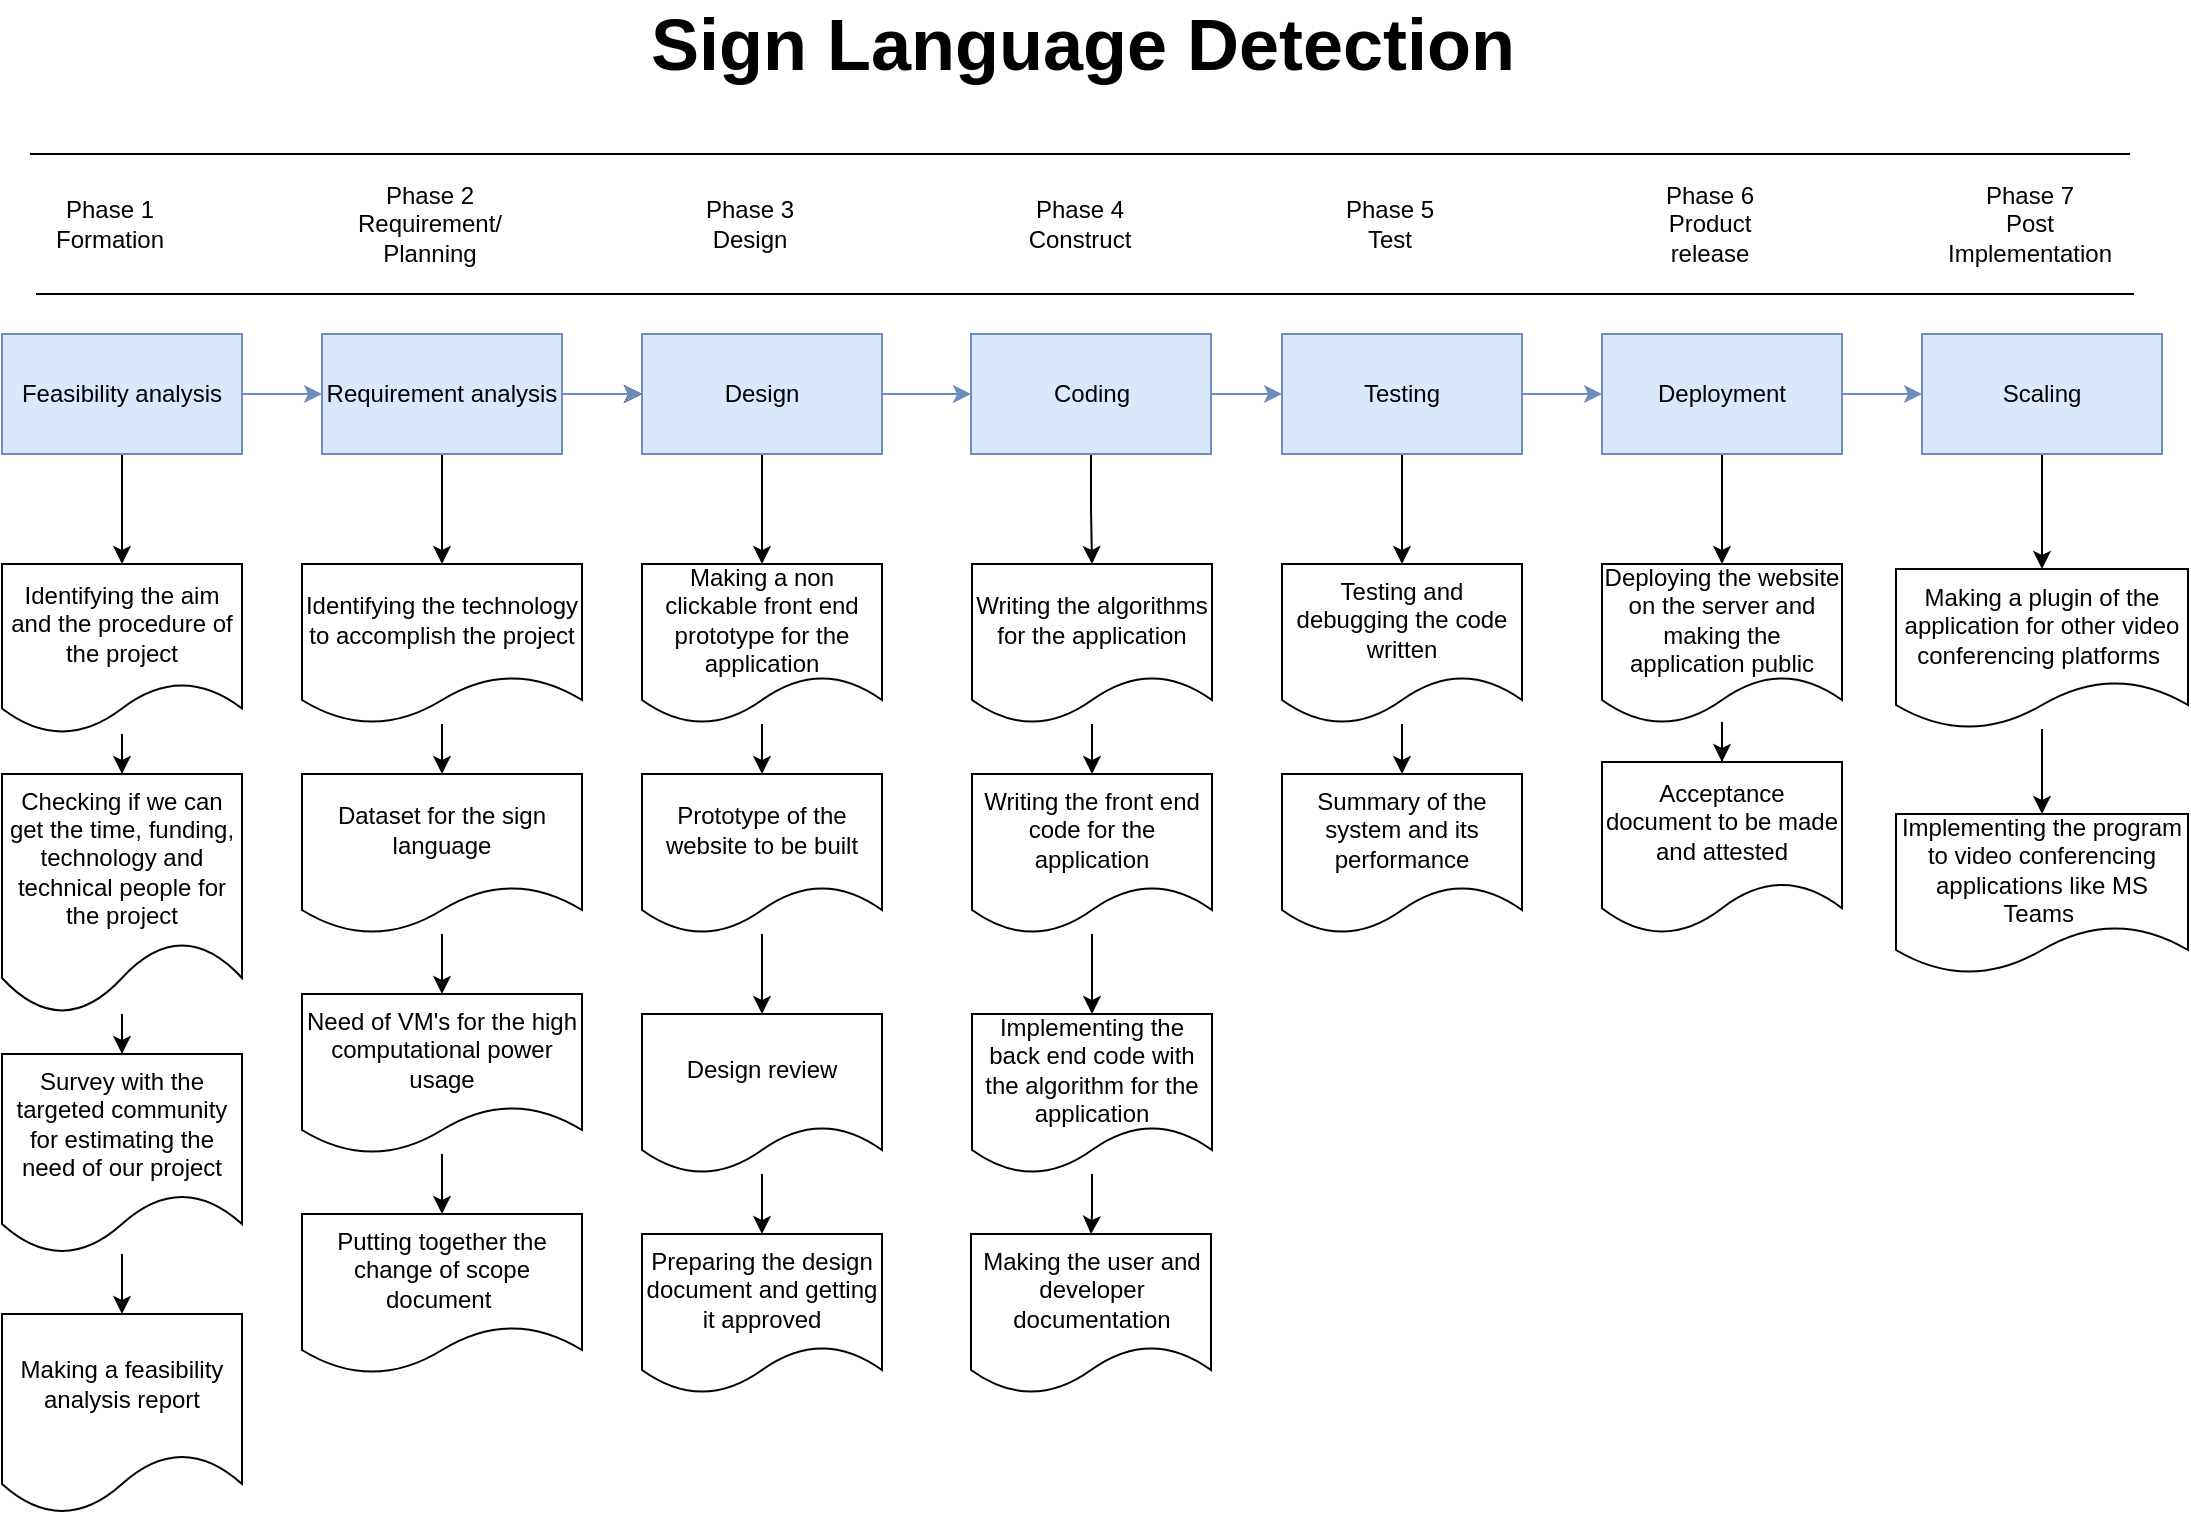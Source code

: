 <mxfile version="16.5.6" type="github" pages="2">
  <diagram id="AYm3j54yCK5nMmzCIrk1" name="SDLC">
    <mxGraphModel dx="1504" dy="634" grid="1" gridSize="10" guides="1" tooltips="1" connect="1" arrows="1" fold="1" page="1" pageScale="1" pageWidth="850" pageHeight="1100" math="0" shadow="0">
      <root>
        <mxCell id="0" />
        <mxCell id="1" parent="0" />
        <mxCell id="F1fPBEQJZeEz-Qx_IwhT-1" value="" style="edgeStyle=orthogonalEdgeStyle;rounded=0;orthogonalLoop=1;jettySize=auto;html=1;fillColor=#dae8fc;strokeColor=#6c8ebf;" parent="1" source="F1fPBEQJZeEz-Qx_IwhT-3" target="F1fPBEQJZeEz-Qx_IwhT-7" edge="1">
          <mxGeometry relative="1" as="geometry" />
        </mxCell>
        <mxCell id="F1fPBEQJZeEz-Qx_IwhT-2" value="" style="edgeStyle=orthogonalEdgeStyle;rounded=0;orthogonalLoop=1;jettySize=auto;html=1;" parent="1" source="F1fPBEQJZeEz-Qx_IwhT-3" target="F1fPBEQJZeEz-Qx_IwhT-11" edge="1">
          <mxGeometry relative="1" as="geometry" />
        </mxCell>
        <mxCell id="F1fPBEQJZeEz-Qx_IwhT-3" value="Feasibility analysis" style="rounded=0;whiteSpace=wrap;html=1;fillColor=#dae8fc;strokeColor=#6c8ebf;" parent="1" vertex="1">
          <mxGeometry x="84" y="200" width="120" height="60" as="geometry" />
        </mxCell>
        <mxCell id="F1fPBEQJZeEz-Qx_IwhT-4" value="" style="edgeStyle=orthogonalEdgeStyle;rounded=0;orthogonalLoop=1;jettySize=auto;html=1;" parent="1" source="F1fPBEQJZeEz-Qx_IwhT-7" target="F1fPBEQJZeEz-Qx_IwhT-10" edge="1">
          <mxGeometry relative="1" as="geometry" />
        </mxCell>
        <mxCell id="F1fPBEQJZeEz-Qx_IwhT-5" value="" style="edgeStyle=orthogonalEdgeStyle;rounded=0;orthogonalLoop=1;jettySize=auto;html=1;" parent="1" source="F1fPBEQJZeEz-Qx_IwhT-7" target="F1fPBEQJZeEz-Qx_IwhT-13" edge="1">
          <mxGeometry relative="1" as="geometry" />
        </mxCell>
        <mxCell id="F1fPBEQJZeEz-Qx_IwhT-6" value="" style="edgeStyle=orthogonalEdgeStyle;rounded=0;orthogonalLoop=1;jettySize=auto;html=1;fillColor=#dae8fc;strokeColor=#6c8ebf;" parent="1" source="F1fPBEQJZeEz-Qx_IwhT-7" target="F1fPBEQJZeEz-Qx_IwhT-10" edge="1">
          <mxGeometry relative="1" as="geometry" />
        </mxCell>
        <mxCell id="F1fPBEQJZeEz-Qx_IwhT-7" value="Requirement analysis" style="rounded=0;whiteSpace=wrap;html=1;fillColor=#dae8fc;strokeColor=#6c8ebf;" parent="1" vertex="1">
          <mxGeometry x="244" y="200" width="120" height="60" as="geometry" />
        </mxCell>
        <mxCell id="F1fPBEQJZeEz-Qx_IwhT-8" value="" style="edgeStyle=orthogonalEdgeStyle;rounded=0;orthogonalLoop=1;jettySize=auto;html=1;" parent="1" source="F1fPBEQJZeEz-Qx_IwhT-10" target="F1fPBEQJZeEz-Qx_IwhT-18" edge="1">
          <mxGeometry relative="1" as="geometry" />
        </mxCell>
        <mxCell id="F1fPBEQJZeEz-Qx_IwhT-9" value="" style="edgeStyle=orthogonalEdgeStyle;rounded=0;orthogonalLoop=1;jettySize=auto;html=1;fillColor=#dae8fc;strokeColor=#6c8ebf;" parent="1" source="F1fPBEQJZeEz-Qx_IwhT-10" target="F1fPBEQJZeEz-Qx_IwhT-25" edge="1">
          <mxGeometry relative="1" as="geometry" />
        </mxCell>
        <mxCell id="F1fPBEQJZeEz-Qx_IwhT-10" value="Design" style="rounded=0;whiteSpace=wrap;html=1;fillColor=#dae8fc;strokeColor=#6c8ebf;" parent="1" vertex="1">
          <mxGeometry x="404" y="200" width="120" height="60" as="geometry" />
        </mxCell>
        <mxCell id="F1fPBEQJZeEz-Qx_IwhT-58" value="" style="edgeStyle=orthogonalEdgeStyle;rounded=0;orthogonalLoop=1;jettySize=auto;html=1;fontSize=36;" parent="1" source="F1fPBEQJZeEz-Qx_IwhT-11" target="F1fPBEQJZeEz-Qx_IwhT-57" edge="1">
          <mxGeometry relative="1" as="geometry" />
        </mxCell>
        <mxCell id="F1fPBEQJZeEz-Qx_IwhT-11" value="Identifying the aim and the procedure of the project" style="shape=document;whiteSpace=wrap;html=1;boundedLbl=1;" parent="1" vertex="1">
          <mxGeometry x="84" y="315" width="120" height="85" as="geometry" />
        </mxCell>
        <mxCell id="F1fPBEQJZeEz-Qx_IwhT-12" value="" style="edgeStyle=orthogonalEdgeStyle;rounded=0;orthogonalLoop=1;jettySize=auto;html=1;" parent="1" source="F1fPBEQJZeEz-Qx_IwhT-13" target="F1fPBEQJZeEz-Qx_IwhT-15" edge="1">
          <mxGeometry relative="1" as="geometry" />
        </mxCell>
        <mxCell id="F1fPBEQJZeEz-Qx_IwhT-13" value="&lt;span&gt;Identifying the technology to accomplish the project&lt;/span&gt;" style="shape=document;whiteSpace=wrap;html=1;boundedLbl=1;rounded=0;" parent="1" vertex="1">
          <mxGeometry x="234" y="315" width="140" height="80" as="geometry" />
        </mxCell>
        <mxCell id="F1fPBEQJZeEz-Qx_IwhT-14" value="" style="edgeStyle=orthogonalEdgeStyle;rounded=0;orthogonalLoop=1;jettySize=auto;html=1;" parent="1" source="F1fPBEQJZeEz-Qx_IwhT-15" target="F1fPBEQJZeEz-Qx_IwhT-16" edge="1">
          <mxGeometry relative="1" as="geometry" />
        </mxCell>
        <mxCell id="F1fPBEQJZeEz-Qx_IwhT-15" value="Dataset for the sign language" style="shape=document;whiteSpace=wrap;html=1;boundedLbl=1;rounded=0;" parent="1" vertex="1">
          <mxGeometry x="234" y="420" width="140" height="80" as="geometry" />
        </mxCell>
        <mxCell id="5Vd59NGnGNM8OoR70MD4-11" value="" style="edgeStyle=orthogonalEdgeStyle;rounded=0;orthogonalLoop=1;jettySize=auto;html=1;" edge="1" parent="1" source="F1fPBEQJZeEz-Qx_IwhT-16" target="5Vd59NGnGNM8OoR70MD4-10">
          <mxGeometry relative="1" as="geometry" />
        </mxCell>
        <mxCell id="F1fPBEQJZeEz-Qx_IwhT-16" value="Need of VM&#39;s for the high computational power usage" style="shape=document;whiteSpace=wrap;html=1;boundedLbl=1;rounded=0;" parent="1" vertex="1">
          <mxGeometry x="234" y="530" width="140" height="80" as="geometry" />
        </mxCell>
        <mxCell id="F1fPBEQJZeEz-Qx_IwhT-17" value="" style="edgeStyle=orthogonalEdgeStyle;rounded=0;orthogonalLoop=1;jettySize=auto;html=1;" parent="1" source="F1fPBEQJZeEz-Qx_IwhT-18" target="F1fPBEQJZeEz-Qx_IwhT-20" edge="1">
          <mxGeometry relative="1" as="geometry" />
        </mxCell>
        <mxCell id="F1fPBEQJZeEz-Qx_IwhT-18" value="Making a non clickable front end prototype for the application" style="shape=document;whiteSpace=wrap;html=1;boundedLbl=1;rounded=0;" parent="1" vertex="1">
          <mxGeometry x="404" y="315" width="120" height="80" as="geometry" />
        </mxCell>
        <mxCell id="5Vd59NGnGNM8OoR70MD4-7" value="" style="edgeStyle=orthogonalEdgeStyle;rounded=0;orthogonalLoop=1;jettySize=auto;html=1;" edge="1" parent="1" source="F1fPBEQJZeEz-Qx_IwhT-20" target="5Vd59NGnGNM8OoR70MD4-6">
          <mxGeometry relative="1" as="geometry" />
        </mxCell>
        <mxCell id="F1fPBEQJZeEz-Qx_IwhT-20" value="Prototype of the website to be built" style="shape=document;whiteSpace=wrap;html=1;boundedLbl=1;rounded=0;" parent="1" vertex="1">
          <mxGeometry x="404" y="420" width="120" height="80" as="geometry" />
        </mxCell>
        <mxCell id="F1fPBEQJZeEz-Qx_IwhT-23" value="" style="edgeStyle=orthogonalEdgeStyle;rounded=0;orthogonalLoop=1;jettySize=auto;html=1;" parent="1" source="F1fPBEQJZeEz-Qx_IwhT-25" target="F1fPBEQJZeEz-Qx_IwhT-27" edge="1">
          <mxGeometry relative="1" as="geometry" />
        </mxCell>
        <mxCell id="F1fPBEQJZeEz-Qx_IwhT-24" value="" style="edgeStyle=orthogonalEdgeStyle;rounded=0;orthogonalLoop=1;jettySize=auto;html=1;fillColor=#dae8fc;strokeColor=#6c8ebf;" parent="1" source="F1fPBEQJZeEz-Qx_IwhT-25" target="F1fPBEQJZeEz-Qx_IwhT-33" edge="1">
          <mxGeometry relative="1" as="geometry" />
        </mxCell>
        <mxCell id="F1fPBEQJZeEz-Qx_IwhT-25" value="Coding" style="rounded=0;whiteSpace=wrap;html=1;fillColor=#dae8fc;strokeColor=#6c8ebf;" parent="1" vertex="1">
          <mxGeometry x="568.5" y="200" width="120" height="60" as="geometry" />
        </mxCell>
        <mxCell id="F1fPBEQJZeEz-Qx_IwhT-26" value="" style="edgeStyle=orthogonalEdgeStyle;rounded=0;orthogonalLoop=1;jettySize=auto;html=1;" parent="1" source="F1fPBEQJZeEz-Qx_IwhT-27" target="F1fPBEQJZeEz-Qx_IwhT-29" edge="1">
          <mxGeometry relative="1" as="geometry" />
        </mxCell>
        <mxCell id="F1fPBEQJZeEz-Qx_IwhT-27" value="Writing the algorithms for the application" style="shape=document;whiteSpace=wrap;html=1;boundedLbl=1;rounded=0;" parent="1" vertex="1">
          <mxGeometry x="569" y="315" width="120" height="80" as="geometry" />
        </mxCell>
        <mxCell id="F1fPBEQJZeEz-Qx_IwhT-28" value="" style="edgeStyle=orthogonalEdgeStyle;rounded=0;orthogonalLoop=1;jettySize=auto;html=1;" parent="1" source="F1fPBEQJZeEz-Qx_IwhT-29" target="F1fPBEQJZeEz-Qx_IwhT-30" edge="1">
          <mxGeometry relative="1" as="geometry" />
        </mxCell>
        <mxCell id="F1fPBEQJZeEz-Qx_IwhT-29" value="Writing the front end code for the application" style="shape=document;whiteSpace=wrap;html=1;boundedLbl=1;rounded=0;" parent="1" vertex="1">
          <mxGeometry x="569" y="420" width="120" height="80" as="geometry" />
        </mxCell>
        <mxCell id="5Vd59NGnGNM8OoR70MD4-13" value="" style="edgeStyle=orthogonalEdgeStyle;rounded=0;orthogonalLoop=1;jettySize=auto;html=1;" edge="1" parent="1" source="F1fPBEQJZeEz-Qx_IwhT-30" target="5Vd59NGnGNM8OoR70MD4-12">
          <mxGeometry relative="1" as="geometry" />
        </mxCell>
        <mxCell id="F1fPBEQJZeEz-Qx_IwhT-30" value="Implementing the back end code with the algorithm for the application" style="shape=document;whiteSpace=wrap;html=1;boundedLbl=1;rounded=0;" parent="1" vertex="1">
          <mxGeometry x="569" y="540" width="120" height="80" as="geometry" />
        </mxCell>
        <mxCell id="F1fPBEQJZeEz-Qx_IwhT-31" value="" style="edgeStyle=orthogonalEdgeStyle;rounded=0;orthogonalLoop=1;jettySize=auto;html=1;" parent="1" source="F1fPBEQJZeEz-Qx_IwhT-33" target="F1fPBEQJZeEz-Qx_IwhT-34" edge="1">
          <mxGeometry relative="1" as="geometry" />
        </mxCell>
        <mxCell id="F1fPBEQJZeEz-Qx_IwhT-32" value="" style="edgeStyle=orthogonalEdgeStyle;rounded=0;orthogonalLoop=1;jettySize=auto;html=1;fillColor=#dae8fc;strokeColor=#6c8ebf;" parent="1" source="F1fPBEQJZeEz-Qx_IwhT-33" target="F1fPBEQJZeEz-Qx_IwhT-38" edge="1">
          <mxGeometry relative="1" as="geometry" />
        </mxCell>
        <mxCell id="F1fPBEQJZeEz-Qx_IwhT-33" value="Testing" style="rounded=0;whiteSpace=wrap;html=1;fillColor=#dae8fc;strokeColor=#6c8ebf;" parent="1" vertex="1">
          <mxGeometry x="724" y="200" width="120" height="60" as="geometry" />
        </mxCell>
        <mxCell id="5Vd59NGnGNM8OoR70MD4-17" value="" style="edgeStyle=orthogonalEdgeStyle;rounded=0;orthogonalLoop=1;jettySize=auto;html=1;" edge="1" parent="1" source="F1fPBEQJZeEz-Qx_IwhT-34" target="5Vd59NGnGNM8OoR70MD4-16">
          <mxGeometry relative="1" as="geometry" />
        </mxCell>
        <mxCell id="F1fPBEQJZeEz-Qx_IwhT-34" value="Testing and debugging the code written" style="shape=document;whiteSpace=wrap;html=1;boundedLbl=1;rounded=0;" parent="1" vertex="1">
          <mxGeometry x="724" y="315" width="120" height="80" as="geometry" />
        </mxCell>
        <mxCell id="F1fPBEQJZeEz-Qx_IwhT-36" value="" style="edgeStyle=orthogonalEdgeStyle;rounded=0;orthogonalLoop=1;jettySize=auto;html=1;" parent="1" source="F1fPBEQJZeEz-Qx_IwhT-38" target="F1fPBEQJZeEz-Qx_IwhT-40" edge="1">
          <mxGeometry relative="1" as="geometry" />
        </mxCell>
        <mxCell id="F1fPBEQJZeEz-Qx_IwhT-37" value="" style="edgeStyle=orthogonalEdgeStyle;rounded=0;orthogonalLoop=1;jettySize=auto;html=1;fillColor=#dae8fc;strokeColor=#6c8ebf;" parent="1" source="F1fPBEQJZeEz-Qx_IwhT-38" target="F1fPBEQJZeEz-Qx_IwhT-43" edge="1">
          <mxGeometry relative="1" as="geometry" />
        </mxCell>
        <mxCell id="F1fPBEQJZeEz-Qx_IwhT-38" value="Deployment" style="whiteSpace=wrap;html=1;rounded=0;fillColor=#dae8fc;strokeColor=#6c8ebf;" parent="1" vertex="1">
          <mxGeometry x="884" y="200" width="120" height="60" as="geometry" />
        </mxCell>
        <mxCell id="F1fPBEQJZeEz-Qx_IwhT-39" value="" style="edgeStyle=orthogonalEdgeStyle;rounded=0;orthogonalLoop=1;jettySize=auto;html=1;" parent="1" source="F1fPBEQJZeEz-Qx_IwhT-40" target="F1fPBEQJZeEz-Qx_IwhT-41" edge="1">
          <mxGeometry relative="1" as="geometry" />
        </mxCell>
        <mxCell id="F1fPBEQJZeEz-Qx_IwhT-40" value="Deploying the website on the server and making the application public" style="shape=document;whiteSpace=wrap;html=1;boundedLbl=1;rounded=0;" parent="1" vertex="1">
          <mxGeometry x="884" y="315" width="120" height="80" as="geometry" />
        </mxCell>
        <mxCell id="F1fPBEQJZeEz-Qx_IwhT-41" value="Acceptance document to be made and attested" style="shape=document;whiteSpace=wrap;html=1;boundedLbl=1;rounded=0;" parent="1" vertex="1">
          <mxGeometry x="884" y="414" width="120" height="86" as="geometry" />
        </mxCell>
        <mxCell id="5Vd59NGnGNM8OoR70MD4-2" value="" style="edgeStyle=orthogonalEdgeStyle;rounded=0;orthogonalLoop=1;jettySize=auto;html=1;" edge="1" parent="1" source="F1fPBEQJZeEz-Qx_IwhT-43" target="5Vd59NGnGNM8OoR70MD4-1">
          <mxGeometry relative="1" as="geometry" />
        </mxCell>
        <mxCell id="F1fPBEQJZeEz-Qx_IwhT-43" value="Scaling" style="whiteSpace=wrap;html=1;rounded=0;fillColor=#dae8fc;strokeColor=#6c8ebf;" parent="1" vertex="1">
          <mxGeometry x="1044" y="200" width="120" height="60" as="geometry" />
        </mxCell>
        <mxCell id="F1fPBEQJZeEz-Qx_IwhT-45" value="Implementing the program to video conferencing applications like MS Teams&amp;nbsp;" style="shape=document;whiteSpace=wrap;html=1;boundedLbl=1;rounded=0;" parent="1" vertex="1">
          <mxGeometry x="1031" y="440" width="146" height="80" as="geometry" />
        </mxCell>
        <mxCell id="F1fPBEQJZeEz-Qx_IwhT-47" value="Phase 1&lt;br&gt;Formation" style="text;html=1;strokeColor=none;fillColor=none;align=center;verticalAlign=middle;whiteSpace=wrap;rounded=0;" parent="1" vertex="1">
          <mxGeometry x="108" y="130" width="60" height="30" as="geometry" />
        </mxCell>
        <mxCell id="F1fPBEQJZeEz-Qx_IwhT-48" value="Phase 2&lt;br&gt;Requirement/ Planning" style="text;html=1;strokeColor=none;fillColor=none;align=center;verticalAlign=middle;whiteSpace=wrap;rounded=0;" parent="1" vertex="1">
          <mxGeometry x="268" y="130" width="60" height="30" as="geometry" />
        </mxCell>
        <mxCell id="F1fPBEQJZeEz-Qx_IwhT-49" value="Phase 3&lt;br&gt;Design" style="text;html=1;strokeColor=none;fillColor=none;align=center;verticalAlign=middle;whiteSpace=wrap;rounded=0;" parent="1" vertex="1">
          <mxGeometry x="428" y="130" width="60" height="30" as="geometry" />
        </mxCell>
        <mxCell id="F1fPBEQJZeEz-Qx_IwhT-50" value="Phase 4&lt;br&gt;Construct" style="text;html=1;strokeColor=none;fillColor=none;align=center;verticalAlign=middle;whiteSpace=wrap;rounded=0;" parent="1" vertex="1">
          <mxGeometry x="593" y="130" width="60" height="30" as="geometry" />
        </mxCell>
        <mxCell id="F1fPBEQJZeEz-Qx_IwhT-51" value="Phase 5&lt;br&gt;Test" style="text;html=1;strokeColor=none;fillColor=none;align=center;verticalAlign=middle;whiteSpace=wrap;rounded=0;" parent="1" vertex="1">
          <mxGeometry x="748" y="130" width="60" height="30" as="geometry" />
        </mxCell>
        <mxCell id="F1fPBEQJZeEz-Qx_IwhT-52" value="Phase 6&lt;br&gt;Product release" style="text;html=1;strokeColor=none;fillColor=none;align=center;verticalAlign=middle;whiteSpace=wrap;rounded=0;" parent="1" vertex="1">
          <mxGeometry x="908" y="130" width="60" height="30" as="geometry" />
        </mxCell>
        <mxCell id="F1fPBEQJZeEz-Qx_IwhT-53" value="Phase 7&lt;br&gt;Post Implementation" style="text;html=1;strokeColor=none;fillColor=none;align=center;verticalAlign=middle;whiteSpace=wrap;rounded=0;" parent="1" vertex="1">
          <mxGeometry x="1068" y="130" width="60" height="30" as="geometry" />
        </mxCell>
        <mxCell id="F1fPBEQJZeEz-Qx_IwhT-54" value="" style="endArrow=none;html=1;rounded=0;" parent="1" edge="1">
          <mxGeometry width="50" height="50" relative="1" as="geometry">
            <mxPoint x="98" y="110" as="sourcePoint" />
            <mxPoint x="1148" y="110" as="targetPoint" />
          </mxGeometry>
        </mxCell>
        <mxCell id="F1fPBEQJZeEz-Qx_IwhT-55" value="" style="endArrow=none;html=1;rounded=0;" parent="1" edge="1">
          <mxGeometry width="50" height="50" relative="1" as="geometry">
            <mxPoint x="101" y="180" as="sourcePoint" />
            <mxPoint x="1150" y="180" as="targetPoint" />
          </mxGeometry>
        </mxCell>
        <mxCell id="F1fPBEQJZeEz-Qx_IwhT-56" value="&lt;b&gt;&lt;font style=&quot;font-size: 36px&quot;&gt;Sign Language Detection&amp;nbsp;&lt;/font&gt;&lt;/b&gt;" style="text;html=1;align=center;verticalAlign=middle;resizable=0;points=[];autosize=1;strokeColor=none;fillColor=none;" parent="1" vertex="1">
          <mxGeometry x="399" y="40" width="460" height="30" as="geometry" />
        </mxCell>
        <mxCell id="5Vd59NGnGNM8OoR70MD4-5" value="" style="edgeStyle=orthogonalEdgeStyle;rounded=0;orthogonalLoop=1;jettySize=auto;html=1;" edge="1" parent="1" source="F1fPBEQJZeEz-Qx_IwhT-57" target="5Vd59NGnGNM8OoR70MD4-4">
          <mxGeometry relative="1" as="geometry" />
        </mxCell>
        <mxCell id="F1fPBEQJZeEz-Qx_IwhT-57" value="Checking if we can get the time, funding, technology and technical people for the project" style="shape=document;whiteSpace=wrap;html=1;boundedLbl=1;" parent="1" vertex="1">
          <mxGeometry x="84" y="420" width="120" height="120" as="geometry" />
        </mxCell>
        <mxCell id="5Vd59NGnGNM8OoR70MD4-3" value="" style="edgeStyle=orthogonalEdgeStyle;rounded=0;orthogonalLoop=1;jettySize=auto;html=1;" edge="1" parent="1" source="5Vd59NGnGNM8OoR70MD4-1" target="F1fPBEQJZeEz-Qx_IwhT-45">
          <mxGeometry relative="1" as="geometry" />
        </mxCell>
        <mxCell id="5Vd59NGnGNM8OoR70MD4-1" value="Making a plugin of the application for other video conferencing platforms&amp;nbsp;" style="shape=document;whiteSpace=wrap;html=1;boundedLbl=1;rounded=0;" vertex="1" parent="1">
          <mxGeometry x="1031" y="317.5" width="146" height="80" as="geometry" />
        </mxCell>
        <mxCell id="5Vd59NGnGNM8OoR70MD4-9" value="" style="edgeStyle=orthogonalEdgeStyle;rounded=0;orthogonalLoop=1;jettySize=auto;html=1;" edge="1" parent="1" source="5Vd59NGnGNM8OoR70MD4-4" target="5Vd59NGnGNM8OoR70MD4-8">
          <mxGeometry relative="1" as="geometry" />
        </mxCell>
        <mxCell id="5Vd59NGnGNM8OoR70MD4-4" value="Survey with the targeted community for estimating the need of our project" style="shape=document;whiteSpace=wrap;html=1;boundedLbl=1;" vertex="1" parent="1">
          <mxGeometry x="84" y="560" width="120" height="100" as="geometry" />
        </mxCell>
        <mxCell id="5Vd59NGnGNM8OoR70MD4-15" value="" style="edgeStyle=orthogonalEdgeStyle;rounded=0;orthogonalLoop=1;jettySize=auto;html=1;" edge="1" parent="1" source="5Vd59NGnGNM8OoR70MD4-6" target="5Vd59NGnGNM8OoR70MD4-14">
          <mxGeometry relative="1" as="geometry" />
        </mxCell>
        <mxCell id="5Vd59NGnGNM8OoR70MD4-6" value="Design review" style="shape=document;whiteSpace=wrap;html=1;boundedLbl=1;rounded=0;" vertex="1" parent="1">
          <mxGeometry x="404" y="540" width="120" height="80" as="geometry" />
        </mxCell>
        <mxCell id="5Vd59NGnGNM8OoR70MD4-8" value="Making a feasibility analysis report" style="shape=document;whiteSpace=wrap;html=1;boundedLbl=1;" vertex="1" parent="1">
          <mxGeometry x="84" y="690" width="120" height="100" as="geometry" />
        </mxCell>
        <mxCell id="5Vd59NGnGNM8OoR70MD4-10" value="Putting together the change of scope document&amp;nbsp;" style="shape=document;whiteSpace=wrap;html=1;boundedLbl=1;rounded=0;" vertex="1" parent="1">
          <mxGeometry x="234" y="640" width="140" height="80" as="geometry" />
        </mxCell>
        <mxCell id="5Vd59NGnGNM8OoR70MD4-12" value="Making the user and developer documentation" style="shape=document;whiteSpace=wrap;html=1;boundedLbl=1;rounded=0;" vertex="1" parent="1">
          <mxGeometry x="568.5" y="650" width="120" height="80" as="geometry" />
        </mxCell>
        <mxCell id="5Vd59NGnGNM8OoR70MD4-14" value="Preparing the design document and getting it approved" style="shape=document;whiteSpace=wrap;html=1;boundedLbl=1;rounded=0;" vertex="1" parent="1">
          <mxGeometry x="404" y="650" width="120" height="80" as="geometry" />
        </mxCell>
        <mxCell id="5Vd59NGnGNM8OoR70MD4-16" value="Summary of the system and its performance" style="shape=document;whiteSpace=wrap;html=1;boundedLbl=1;rounded=0;" vertex="1" parent="1">
          <mxGeometry x="724" y="420" width="120" height="80" as="geometry" />
        </mxCell>
      </root>
    </mxGraphModel>
  </diagram>
  <diagram id="H8zwNXcwD0Bhs2qUU92p" name="Spiral Model">
    <mxGraphModel dx="2354" dy="1734" grid="1" gridSize="10" guides="1" tooltips="1" connect="1" arrows="1" fold="1" page="1" pageScale="1" pageWidth="850" pageHeight="1100" math="0" shadow="0">
      <root>
        <mxCell id="oq3xqh5TkOo_qyZj2K8q-0" />
        <mxCell id="oq3xqh5TkOo_qyZj2K8q-1" parent="oq3xqh5TkOo_qyZj2K8q-0" />
        <mxCell id="QJZFQQsIHPFljaKGoAIh-10" value="" style="shape=or;whiteSpace=wrap;html=1;direction=south;" vertex="1" parent="oq3xqh5TkOo_qyZj2K8q-1">
          <mxGeometry x="90" y="280" width="540" height="250" as="geometry" />
        </mxCell>
        <mxCell id="QJZFQQsIHPFljaKGoAIh-9" value="" style="shape=or;whiteSpace=wrap;html=1;direction=north;" vertex="1" parent="oq3xqh5TkOo_qyZj2K8q-1">
          <mxGeometry x="160" y="40" width="470" height="240" as="geometry" />
        </mxCell>
        <mxCell id="QJZFQQsIHPFljaKGoAIh-8" value="" style="shape=or;whiteSpace=wrap;html=1;direction=south;" vertex="1" parent="oq3xqh5TkOo_qyZj2K8q-1">
          <mxGeometry x="160" y="280" width="400" height="190" as="geometry" />
        </mxCell>
        <mxCell id="QJZFQQsIHPFljaKGoAIh-6" value="" style="shape=or;whiteSpace=wrap;html=1;direction=south;" vertex="1" parent="oq3xqh5TkOo_qyZj2K8q-1">
          <mxGeometry x="240" y="280" width="240" height="100" as="geometry" />
        </mxCell>
        <mxCell id="QJZFQQsIHPFljaKGoAIh-7" value="" style="shape=or;whiteSpace=wrap;html=1;direction=north;" vertex="1" parent="oq3xqh5TkOo_qyZj2K8q-1">
          <mxGeometry x="240" y="120" width="320" height="160" as="geometry" />
        </mxCell>
        <mxCell id="QJZFQQsIHPFljaKGoAIh-1" value="" style="endArrow=classic;startArrow=classic;html=1;rounded=0;" edge="1" parent="oq3xqh5TkOo_qyZj2K8q-1">
          <mxGeometry width="50" height="50" relative="1" as="geometry">
            <mxPoint x="930" y="280" as="sourcePoint" />
            <mxPoint x="-90" y="280" as="targetPoint" />
          </mxGeometry>
        </mxCell>
        <mxCell id="QJZFQQsIHPFljaKGoAIh-5" value="" style="shape=or;whiteSpace=wrap;html=1;direction=north;" vertex="1" parent="oq3xqh5TkOo_qyZj2K8q-1">
          <mxGeometry x="310" y="200" width="170" height="80" as="geometry" />
        </mxCell>
        <mxCell id="QJZFQQsIHPFljaKGoAIh-0" value="" style="endArrow=classic;startArrow=classic;html=1;rounded=0;" edge="1" parent="oq3xqh5TkOo_qyZj2K8q-1">
          <mxGeometry width="50" height="50" relative="1" as="geometry">
            <mxPoint x="400" y="680" as="sourcePoint" />
            <mxPoint x="400" y="-160" as="targetPoint" />
          </mxGeometry>
        </mxCell>
        <mxCell id="QJZFQQsIHPFljaKGoAIh-12" value="&lt;b&gt;&lt;font style=&quot;font-size: 24px&quot;&gt;Develop, verify next-level product&lt;/font&gt;&lt;/b&gt;" style="text;html=1;align=center;verticalAlign=middle;resizable=0;points=[];autosize=1;strokeColor=none;fillColor=none;" vertex="1" parent="oq3xqh5TkOo_qyZj2K8q-1">
          <mxGeometry x="560" y="660" width="400" height="20" as="geometry" />
        </mxCell>
        <mxCell id="QJZFQQsIHPFljaKGoAIh-14" value="&lt;b&gt;&lt;font style=&quot;font-size: 24px&quot;&gt;Plan next phase&lt;/font&gt;&lt;/b&gt;" style="text;html=1;align=center;verticalAlign=middle;resizable=0;points=[];autosize=1;strokeColor=none;fillColor=none;" vertex="1" parent="oq3xqh5TkOo_qyZj2K8q-1">
          <mxGeometry x="-110" y="660" width="200" height="20" as="geometry" />
        </mxCell>
        <mxCell id="QJZFQQsIHPFljaKGoAIh-15" value="&lt;b&gt;&lt;font style=&quot;font-size: 24px&quot;&gt;Determine objectives alternatives and constraints&lt;/font&gt;&lt;/b&gt;" style="text;html=1;align=center;verticalAlign=middle;resizable=0;points=[];autosize=1;strokeColor=none;fillColor=none;" vertex="1" parent="oq3xqh5TkOo_qyZj2K8q-1">
          <mxGeometry x="-290" y="-50" width="580" height="20" as="geometry" />
        </mxCell>
        <mxCell id="QJZFQQsIHPFljaKGoAIh-16" value="&lt;b&gt;&lt;font style=&quot;font-size: 24px&quot;&gt;Evaluate alternatives identify reserve risks&lt;/font&gt;&lt;/b&gt;" style="text;html=1;align=center;verticalAlign=middle;resizable=0;points=[];autosize=1;strokeColor=none;fillColor=none;" vertex="1" parent="oq3xqh5TkOo_qyZj2K8q-1">
          <mxGeometry x="600" y="-50" width="500" height="20" as="geometry" />
        </mxCell>
      </root>
    </mxGraphModel>
  </diagram>
</mxfile>
